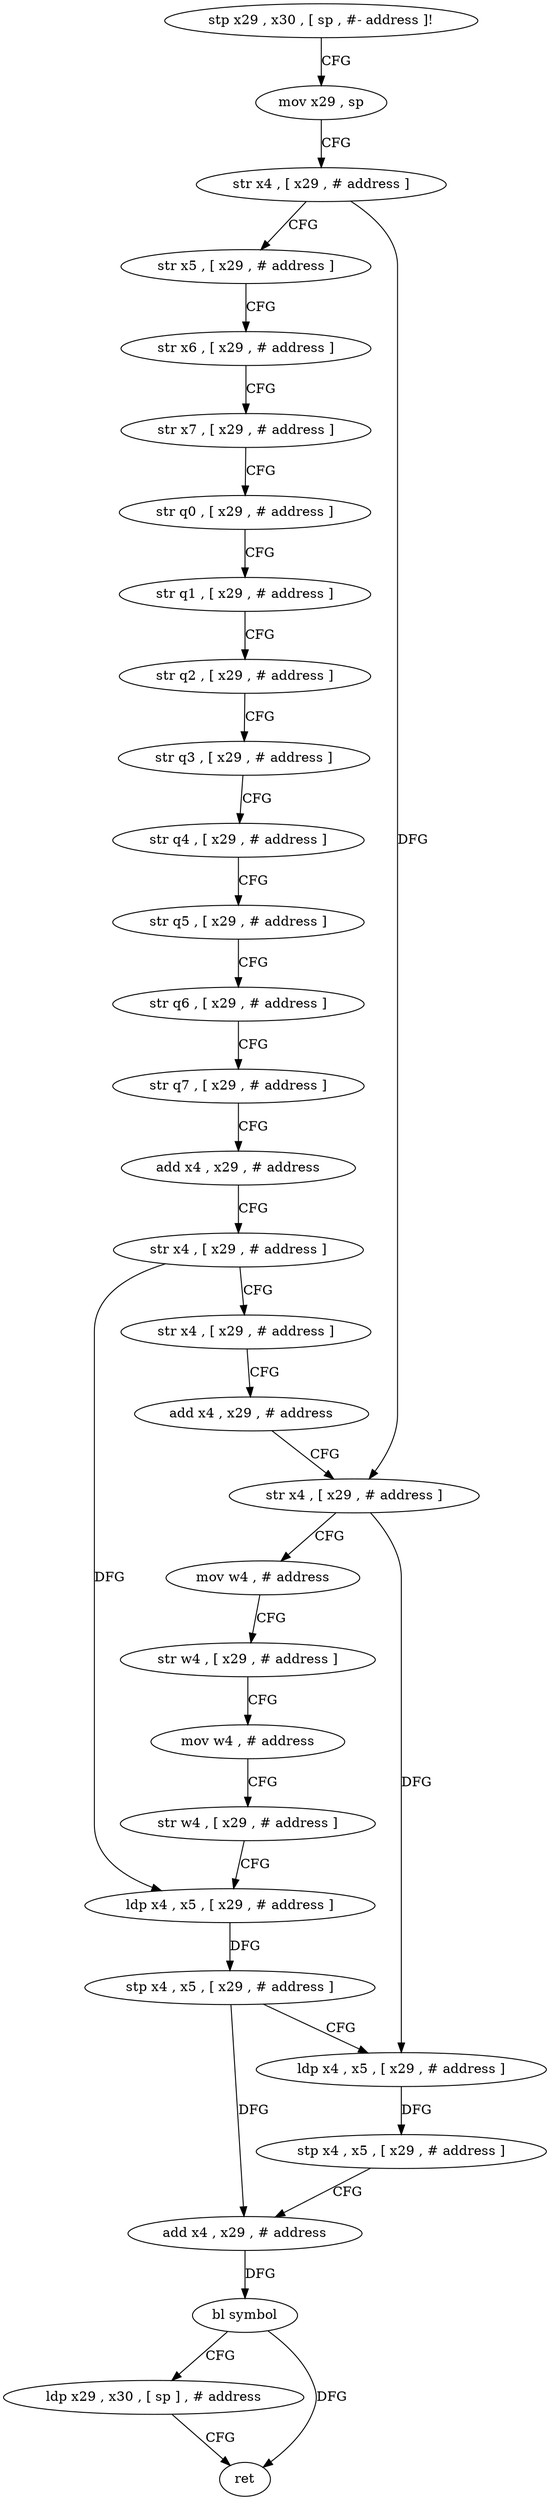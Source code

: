 digraph "func" {
"4373960" [label = "stp x29 , x30 , [ sp , #- address ]!" ]
"4373964" [label = "mov x29 , sp" ]
"4373968" [label = "str x4 , [ x29 , # address ]" ]
"4373972" [label = "str x5 , [ x29 , # address ]" ]
"4373976" [label = "str x6 , [ x29 , # address ]" ]
"4373980" [label = "str x7 , [ x29 , # address ]" ]
"4373984" [label = "str q0 , [ x29 , # address ]" ]
"4373988" [label = "str q1 , [ x29 , # address ]" ]
"4373992" [label = "str q2 , [ x29 , # address ]" ]
"4373996" [label = "str q3 , [ x29 , # address ]" ]
"4374000" [label = "str q4 , [ x29 , # address ]" ]
"4374004" [label = "str q5 , [ x29 , # address ]" ]
"4374008" [label = "str q6 , [ x29 , # address ]" ]
"4374012" [label = "str q7 , [ x29 , # address ]" ]
"4374016" [label = "add x4 , x29 , # address" ]
"4374020" [label = "str x4 , [ x29 , # address ]" ]
"4374024" [label = "str x4 , [ x29 , # address ]" ]
"4374028" [label = "add x4 , x29 , # address" ]
"4374032" [label = "str x4 , [ x29 , # address ]" ]
"4374036" [label = "mov w4 , # address" ]
"4374040" [label = "str w4 , [ x29 , # address ]" ]
"4374044" [label = "mov w4 , # address" ]
"4374048" [label = "str w4 , [ x29 , # address ]" ]
"4374052" [label = "ldp x4 , x5 , [ x29 , # address ]" ]
"4374056" [label = "stp x4 , x5 , [ x29 , # address ]" ]
"4374060" [label = "ldp x4 , x5 , [ x29 , # address ]" ]
"4374064" [label = "stp x4 , x5 , [ x29 , # address ]" ]
"4374068" [label = "add x4 , x29 , # address" ]
"4374072" [label = "bl symbol" ]
"4374076" [label = "ldp x29 , x30 , [ sp ] , # address" ]
"4374080" [label = "ret" ]
"4373960" -> "4373964" [ label = "CFG" ]
"4373964" -> "4373968" [ label = "CFG" ]
"4373968" -> "4373972" [ label = "CFG" ]
"4373968" -> "4374032" [ label = "DFG" ]
"4373972" -> "4373976" [ label = "CFG" ]
"4373976" -> "4373980" [ label = "CFG" ]
"4373980" -> "4373984" [ label = "CFG" ]
"4373984" -> "4373988" [ label = "CFG" ]
"4373988" -> "4373992" [ label = "CFG" ]
"4373992" -> "4373996" [ label = "CFG" ]
"4373996" -> "4374000" [ label = "CFG" ]
"4374000" -> "4374004" [ label = "CFG" ]
"4374004" -> "4374008" [ label = "CFG" ]
"4374008" -> "4374012" [ label = "CFG" ]
"4374012" -> "4374016" [ label = "CFG" ]
"4374016" -> "4374020" [ label = "CFG" ]
"4374020" -> "4374024" [ label = "CFG" ]
"4374020" -> "4374052" [ label = "DFG" ]
"4374024" -> "4374028" [ label = "CFG" ]
"4374028" -> "4374032" [ label = "CFG" ]
"4374032" -> "4374036" [ label = "CFG" ]
"4374032" -> "4374060" [ label = "DFG" ]
"4374036" -> "4374040" [ label = "CFG" ]
"4374040" -> "4374044" [ label = "CFG" ]
"4374044" -> "4374048" [ label = "CFG" ]
"4374048" -> "4374052" [ label = "CFG" ]
"4374052" -> "4374056" [ label = "DFG" ]
"4374056" -> "4374060" [ label = "CFG" ]
"4374056" -> "4374068" [ label = "DFG" ]
"4374060" -> "4374064" [ label = "DFG" ]
"4374064" -> "4374068" [ label = "CFG" ]
"4374068" -> "4374072" [ label = "DFG" ]
"4374072" -> "4374076" [ label = "CFG" ]
"4374072" -> "4374080" [ label = "DFG" ]
"4374076" -> "4374080" [ label = "CFG" ]
}
